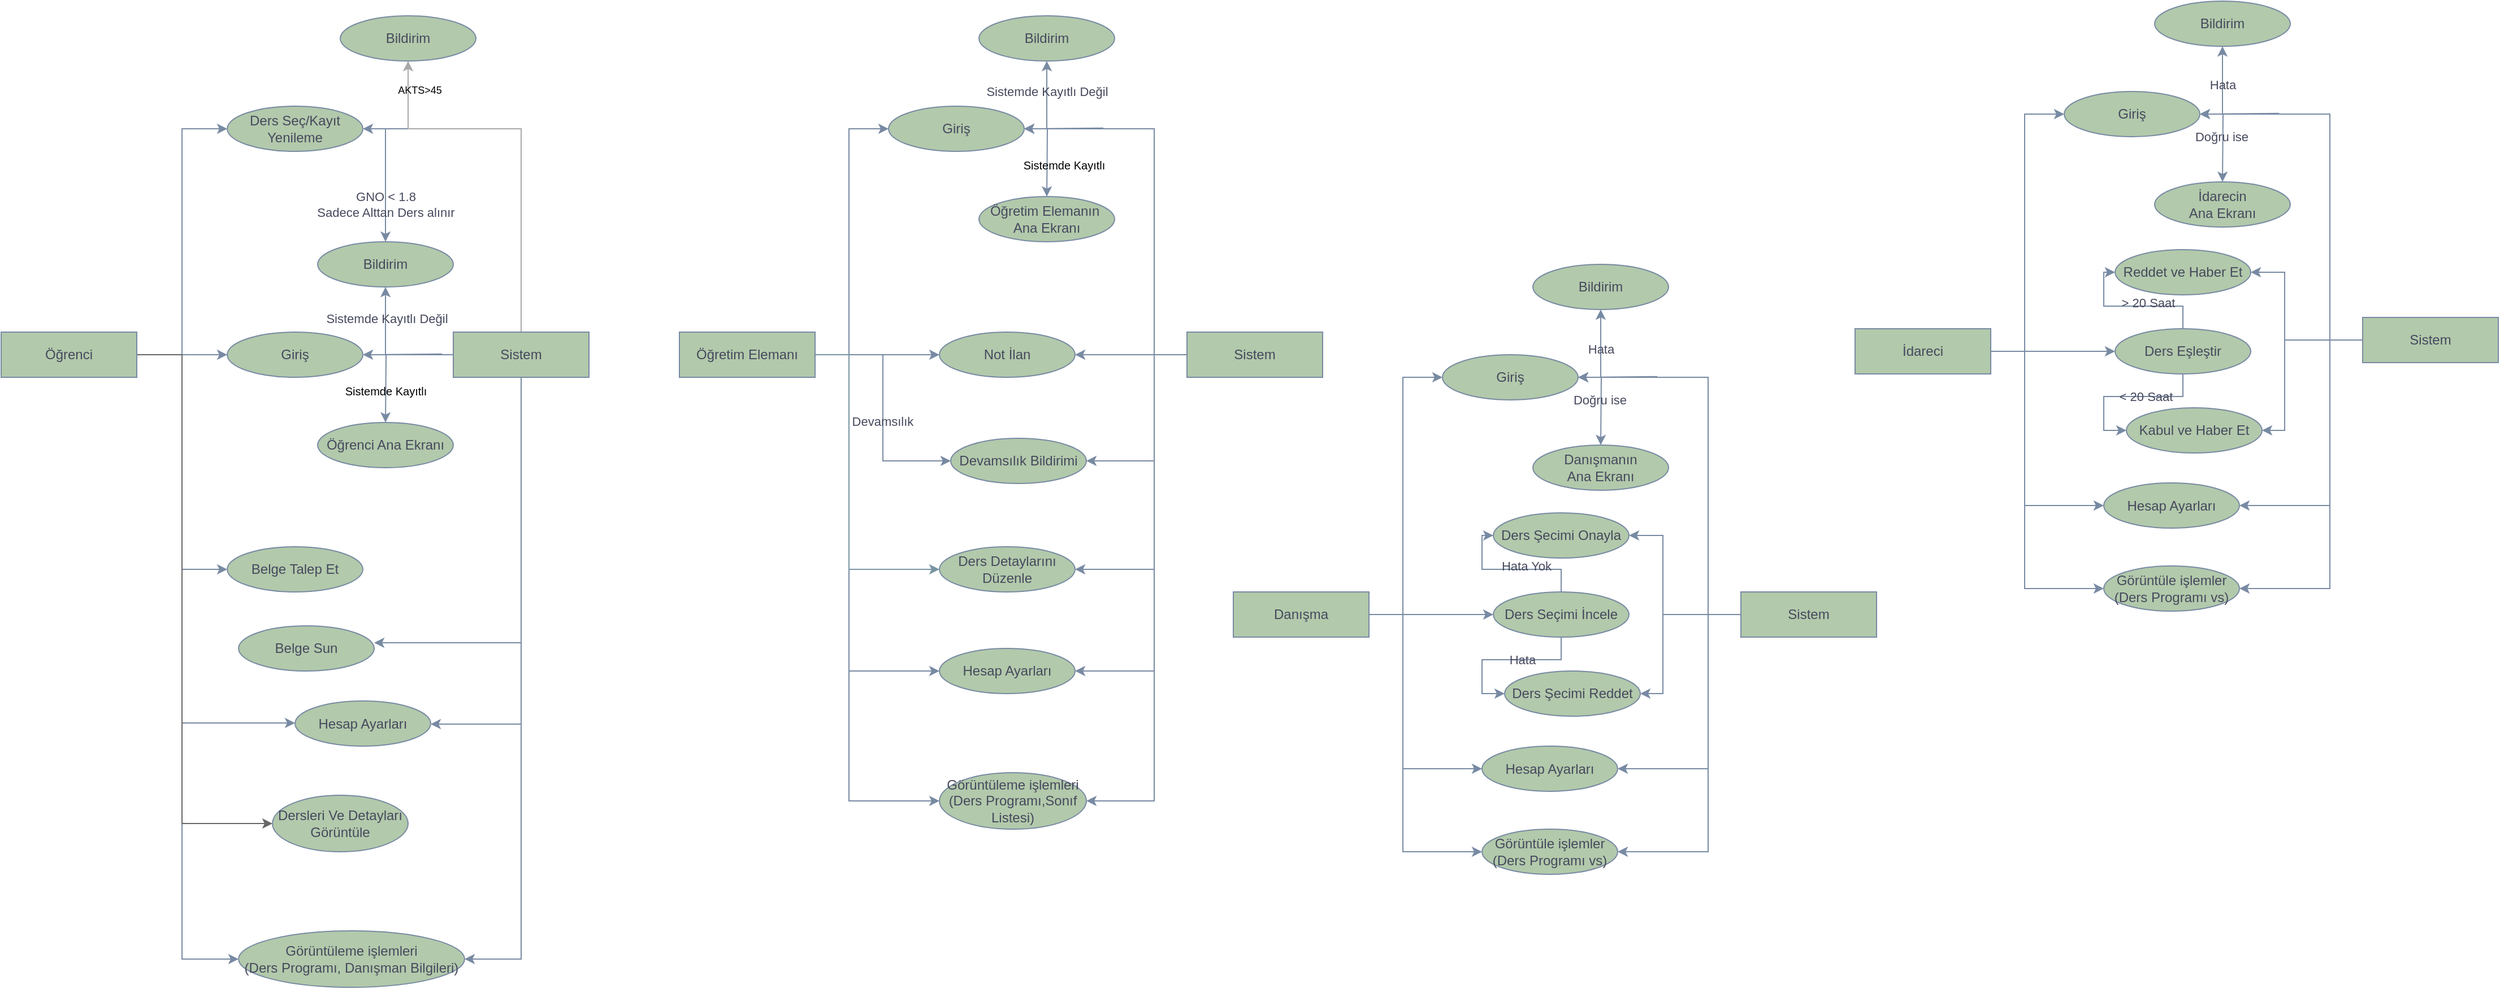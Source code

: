 <mxfile version="24.4.4" type="device">
  <diagram name="Page-1" id="fTKjgP6uOuTwVel11UvE">
    <mxGraphModel dx="2353" dy="1199" grid="1" gridSize="10" guides="1" tooltips="1" connect="1" arrows="1" fold="1" page="1" pageScale="1" pageWidth="2300" pageHeight="900" math="0" shadow="0">
      <root>
        <mxCell id="0" />
        <mxCell id="1" parent="0" />
        <mxCell id="cw1IKXQ9Q6lSXiEhojzN-4" style="edgeStyle=orthogonalEdgeStyle;rounded=0;orthogonalLoop=1;jettySize=auto;html=1;labelBackgroundColor=none;strokeColor=#788AA3;fontColor=default;" parent="1" source="cw1IKXQ9Q6lSXiEhojzN-1" target="cw1IKXQ9Q6lSXiEhojzN-3" edge="1">
          <mxGeometry relative="1" as="geometry" />
        </mxCell>
        <mxCell id="cw1IKXQ9Q6lSXiEhojzN-16" style="edgeStyle=orthogonalEdgeStyle;rounded=0;orthogonalLoop=1;jettySize=auto;html=1;entryX=0;entryY=0.5;entryDx=0;entryDy=0;labelBackgroundColor=none;strokeColor=#788AA3;fontColor=default;" parent="1" source="cw1IKXQ9Q6lSXiEhojzN-1" target="cw1IKXQ9Q6lSXiEhojzN-15" edge="1">
          <mxGeometry relative="1" as="geometry" />
        </mxCell>
        <mxCell id="cw1IKXQ9Q6lSXiEhojzN-24" style="edgeStyle=orthogonalEdgeStyle;rounded=0;orthogonalLoop=1;jettySize=auto;html=1;entryX=0;entryY=0.5;entryDx=0;entryDy=0;labelBackgroundColor=none;strokeColor=#788AA3;fontColor=default;" parent="1" source="cw1IKXQ9Q6lSXiEhojzN-1" target="cw1IKXQ9Q6lSXiEhojzN-23" edge="1">
          <mxGeometry relative="1" as="geometry" />
        </mxCell>
        <mxCell id="cw1IKXQ9Q6lSXiEhojzN-36" style="edgeStyle=orthogonalEdgeStyle;rounded=0;orthogonalLoop=1;jettySize=auto;html=1;entryX=0;entryY=0.5;entryDx=0;entryDy=0;labelBackgroundColor=none;strokeColor=#788AA3;fontColor=default;" parent="1" source="cw1IKXQ9Q6lSXiEhojzN-1" target="cw1IKXQ9Q6lSXiEhojzN-28" edge="1">
          <mxGeometry relative="1" as="geometry">
            <Array as="points">
              <mxPoint x="160" y="320" />
              <mxPoint x="160" y="855" />
            </Array>
          </mxGeometry>
        </mxCell>
        <mxCell id="cw1IKXQ9Q6lSXiEhojzN-38" style="edgeStyle=orthogonalEdgeStyle;rounded=0;orthogonalLoop=1;jettySize=auto;html=1;entryX=0;entryY=0.5;entryDx=0;entryDy=0;labelBackgroundColor=none;strokeColor=#788AA3;fontColor=default;" parent="1" edge="1">
          <mxGeometry relative="1" as="geometry">
            <Array as="points">
              <mxPoint x="160" y="320" />
              <mxPoint x="160" y="646" />
              <mxPoint x="260" y="646" />
            </Array>
            <mxPoint x="120" y="320.004" as="sourcePoint" />
            <mxPoint x="260" y="646.47" as="targetPoint" />
          </mxGeometry>
        </mxCell>
        <mxCell id="krm63TdpSaGYyWai_A7V-25" style="edgeStyle=orthogonalEdgeStyle;rounded=0;orthogonalLoop=1;jettySize=auto;html=1;entryX=0;entryY=0.5;entryDx=0;entryDy=0;fillColor=#f5f5f5;strokeColor=#666666;" edge="1" parent="1" source="cw1IKXQ9Q6lSXiEhojzN-1" target="krm63TdpSaGYyWai_A7V-20">
          <mxGeometry relative="1" as="geometry">
            <Array as="points">
              <mxPoint x="160" y="320" />
              <mxPoint x="160" y="735" />
            </Array>
          </mxGeometry>
        </mxCell>
        <mxCell id="cw1IKXQ9Q6lSXiEhojzN-1" value="Öğrenci" style="rounded=0;whiteSpace=wrap;html=1;labelBackgroundColor=none;fillColor=#B2C9AB;strokeColor=#788AA3;fontColor=#46495D;" parent="1" vertex="1">
          <mxGeometry y="300" width="120" height="40" as="geometry" />
        </mxCell>
        <mxCell id="cw1IKXQ9Q6lSXiEhojzN-6" style="edgeStyle=orthogonalEdgeStyle;rounded=0;orthogonalLoop=1;jettySize=auto;html=1;labelBackgroundColor=none;strokeColor=#788AA3;fontColor=default;" parent="1" source="cw1IKXQ9Q6lSXiEhojzN-2" target="cw1IKXQ9Q6lSXiEhojzN-3" edge="1">
          <mxGeometry relative="1" as="geometry">
            <Array as="points">
              <mxPoint x="360" y="320" />
              <mxPoint x="360" y="320" />
            </Array>
          </mxGeometry>
        </mxCell>
        <mxCell id="cw1IKXQ9Q6lSXiEhojzN-12" style="edgeStyle=orthogonalEdgeStyle;rounded=0;orthogonalLoop=1;jettySize=auto;html=1;entryX=0.5;entryY=1;entryDx=0;entryDy=0;exitX=0;exitY=0.5;exitDx=0;exitDy=0;labelBackgroundColor=none;strokeColor=#788AA3;fontColor=default;" parent="1" source="cw1IKXQ9Q6lSXiEhojzN-2" target="cw1IKXQ9Q6lSXiEhojzN-11" edge="1">
          <mxGeometry relative="1" as="geometry">
            <mxPoint x="350" y="260" as="targetPoint" />
            <Array as="points">
              <mxPoint x="340" y="320" />
              <mxPoint x="340" y="260" />
            </Array>
          </mxGeometry>
        </mxCell>
        <mxCell id="cw1IKXQ9Q6lSXiEhojzN-17" style="edgeStyle=orthogonalEdgeStyle;rounded=0;orthogonalLoop=1;jettySize=auto;html=1;entryX=1;entryY=0.5;entryDx=0;entryDy=0;labelBackgroundColor=none;strokeColor=#788AA3;fontColor=default;" parent="1" source="cw1IKXQ9Q6lSXiEhojzN-2" target="cw1IKXQ9Q6lSXiEhojzN-15" edge="1">
          <mxGeometry relative="1" as="geometry">
            <Array as="points">
              <mxPoint x="460" y="120" />
            </Array>
          </mxGeometry>
        </mxCell>
        <mxCell id="cw1IKXQ9Q6lSXiEhojzN-21" style="edgeStyle=orthogonalEdgeStyle;rounded=0;orthogonalLoop=1;jettySize=auto;html=1;entryX=0.5;entryY=0;entryDx=0;entryDy=0;labelBackgroundColor=none;strokeColor=#788AA3;fontColor=default;" parent="1" source="cw1IKXQ9Q6lSXiEhojzN-2" target="cw1IKXQ9Q6lSXiEhojzN-11" edge="1">
          <mxGeometry relative="1" as="geometry">
            <Array as="points">
              <mxPoint x="460" y="120" />
              <mxPoint x="340" y="120" />
            </Array>
          </mxGeometry>
        </mxCell>
        <mxCell id="cw1IKXQ9Q6lSXiEhojzN-22" value="GNO &amp;lt; 1.8&lt;br&gt;Sadece Alttan Ders alınır" style="edgeLabel;html=1;align=center;verticalAlign=middle;resizable=0;points=[];labelBackgroundColor=none;fontColor=#46495D;" parent="cw1IKXQ9Q6lSXiEhojzN-21" vertex="1" connectable="0">
          <mxGeometry x="0.697" y="1" relative="1" as="geometry">
            <mxPoint x="-1" y="27" as="offset" />
          </mxGeometry>
        </mxCell>
        <mxCell id="cw1IKXQ9Q6lSXiEhojzN-26" style="edgeStyle=orthogonalEdgeStyle;rounded=0;orthogonalLoop=1;jettySize=auto;html=1;entryX=1;entryY=0.5;entryDx=0;entryDy=0;labelBackgroundColor=none;strokeColor=#788AA3;fontColor=default;" parent="1" edge="1">
          <mxGeometry relative="1" as="geometry">
            <Array as="points">
              <mxPoint x="460" y="575" />
            </Array>
            <mxPoint x="460" y="334.98" as="sourcePoint" />
            <mxPoint x="330.0" y="574.98" as="targetPoint" />
          </mxGeometry>
        </mxCell>
        <mxCell id="cw1IKXQ9Q6lSXiEhojzN-29" style="edgeStyle=orthogonalEdgeStyle;rounded=0;orthogonalLoop=1;jettySize=auto;html=1;entryX=1;entryY=0.5;entryDx=0;entryDy=0;labelBackgroundColor=none;strokeColor=#788AA3;fontColor=default;" parent="1" source="cw1IKXQ9Q6lSXiEhojzN-2" target="cw1IKXQ9Q6lSXiEhojzN-28" edge="1">
          <mxGeometry relative="1" as="geometry" />
        </mxCell>
        <mxCell id="cw1IKXQ9Q6lSXiEhojzN-39" style="edgeStyle=orthogonalEdgeStyle;rounded=0;orthogonalLoop=1;jettySize=auto;html=1;entryX=1;entryY=0.5;entryDx=0;entryDy=0;labelBackgroundColor=none;strokeColor=#788AA3;fontColor=default;" parent="1" source="cw1IKXQ9Q6lSXiEhojzN-2" target="cw1IKXQ9Q6lSXiEhojzN-37" edge="1">
          <mxGeometry relative="1" as="geometry">
            <Array as="points">
              <mxPoint x="460" y="647" />
              <mxPoint x="380" y="647" />
            </Array>
          </mxGeometry>
        </mxCell>
        <mxCell id="krm63TdpSaGYyWai_A7V-14" style="edgeStyle=orthogonalEdgeStyle;rounded=0;orthogonalLoop=1;jettySize=auto;html=1;entryX=0.5;entryY=1;entryDx=0;entryDy=0;strokeColor=#A8A8A8;" edge="1" parent="1" source="cw1IKXQ9Q6lSXiEhojzN-2" target="krm63TdpSaGYyWai_A7V-13">
          <mxGeometry relative="1" as="geometry">
            <Array as="points">
              <mxPoint x="460" y="120" />
              <mxPoint x="360" y="120" />
            </Array>
          </mxGeometry>
        </mxCell>
        <mxCell id="cw1IKXQ9Q6lSXiEhojzN-2" value="Sistem" style="rounded=0;whiteSpace=wrap;html=1;labelBackgroundColor=none;fillColor=#B2C9AB;strokeColor=#788AA3;fontColor=#46495D;" parent="1" vertex="1">
          <mxGeometry x="400" y="300" width="120" height="40" as="geometry" />
        </mxCell>
        <mxCell id="cw1IKXQ9Q6lSXiEhojzN-3" value="Giriş" style="ellipse;whiteSpace=wrap;html=1;labelBackgroundColor=none;fillColor=#B2C9AB;strokeColor=#788AA3;fontColor=#46495D;" parent="1" vertex="1">
          <mxGeometry x="200" y="300" width="120" height="40" as="geometry" />
        </mxCell>
        <mxCell id="cw1IKXQ9Q6lSXiEhojzN-8" value="Öğrenci Ana Ekranı" style="ellipse;whiteSpace=wrap;html=1;labelBackgroundColor=none;fillColor=#B2C9AB;strokeColor=#788AA3;fontColor=#46495D;" parent="1" vertex="1">
          <mxGeometry x="280" y="380" width="120" height="40" as="geometry" />
        </mxCell>
        <mxCell id="cw1IKXQ9Q6lSXiEhojzN-9" style="edgeStyle=orthogonalEdgeStyle;rounded=0;orthogonalLoop=1;jettySize=auto;html=1;entryX=0.583;entryY=0.015;entryDx=0;entryDy=0;entryPerimeter=0;exitX=0;exitY=0.5;exitDx=0;exitDy=0;labelBackgroundColor=none;strokeColor=#788AA3;fontColor=default;" parent="1" edge="1">
          <mxGeometry relative="1" as="geometry">
            <mxPoint x="390.04" y="319.4" as="sourcePoint" />
            <mxPoint x="340.0" y="380" as="targetPoint" />
          </mxGeometry>
        </mxCell>
        <mxCell id="cw1IKXQ9Q6lSXiEhojzN-10" value="Sistemde Kayıtlı Değil" style="edgeLabel;html=1;align=center;verticalAlign=middle;resizable=0;points=[];labelBackgroundColor=none;fontColor=#46495D;" parent="cw1IKXQ9Q6lSXiEhojzN-9" vertex="1" connectable="0">
          <mxGeometry x="0.257" y="-2" relative="1" as="geometry">
            <mxPoint x="2" y="-52" as="offset" />
          </mxGeometry>
        </mxCell>
        <mxCell id="cw1IKXQ9Q6lSXiEhojzN-11" value="Bildirim" style="ellipse;whiteSpace=wrap;html=1;labelBackgroundColor=none;fillColor=#B2C9AB;strokeColor=#788AA3;fontColor=#46495D;" parent="1" vertex="1">
          <mxGeometry x="280" y="220" width="120" height="40" as="geometry" />
        </mxCell>
        <mxCell id="cw1IKXQ9Q6lSXiEhojzN-15" value="Ders Seç/Kayıt Yenileme" style="ellipse;whiteSpace=wrap;html=1;labelBackgroundColor=none;fillColor=#B2C9AB;strokeColor=#788AA3;fontColor=#46495D;" parent="1" vertex="1">
          <mxGeometry x="200" y="100" width="120" height="40" as="geometry" />
        </mxCell>
        <mxCell id="cw1IKXQ9Q6lSXiEhojzN-23" value="Belge Talep Et" style="ellipse;whiteSpace=wrap;html=1;labelBackgroundColor=none;fillColor=#B2C9AB;strokeColor=#788AA3;fontColor=#46495D;" parent="1" vertex="1">
          <mxGeometry x="200" y="490" width="120" height="40" as="geometry" />
        </mxCell>
        <mxCell id="cw1IKXQ9Q6lSXiEhojzN-25" value="Belge Sun" style="ellipse;whiteSpace=wrap;html=1;labelBackgroundColor=none;fillColor=#B2C9AB;strokeColor=#788AA3;fontColor=#46495D;" parent="1" vertex="1">
          <mxGeometry x="210" y="560" width="120" height="40" as="geometry" />
        </mxCell>
        <mxCell id="cw1IKXQ9Q6lSXiEhojzN-28" value="Görüntüleme işlemleri&lt;br&gt;(Ders Programı, Danışman Bilgileri)" style="ellipse;whiteSpace=wrap;html=1;labelBackgroundColor=none;fillColor=#B2C9AB;strokeColor=#788AA3;fontColor=#46495D;" parent="1" vertex="1">
          <mxGeometry x="210" y="830" width="200" height="50" as="geometry" />
        </mxCell>
        <mxCell id="cw1IKXQ9Q6lSXiEhojzN-37" value="Hesap Ayarları" style="ellipse;whiteSpace=wrap;html=1;labelBackgroundColor=none;fillColor=#B2C9AB;strokeColor=#788AA3;fontColor=#46495D;" parent="1" vertex="1">
          <mxGeometry x="260" y="626.5" width="120" height="40" as="geometry" />
        </mxCell>
        <mxCell id="cw1IKXQ9Q6lSXiEhojzN-40" style="edgeStyle=orthogonalEdgeStyle;rounded=0;orthogonalLoop=1;jettySize=auto;html=1;exitX=1;exitY=0.5;exitDx=0;exitDy=0;labelBackgroundColor=none;strokeColor=#788AA3;fontColor=default;" parent="1" source="cw1IKXQ9Q6lSXiEhojzN-46" target="cw1IKXQ9Q6lSXiEhojzN-58" edge="1">
          <mxGeometry relative="1" as="geometry">
            <Array as="points">
              <mxPoint x="750" y="320" />
              <mxPoint x="750" y="120" />
            </Array>
          </mxGeometry>
        </mxCell>
        <mxCell id="cw1IKXQ9Q6lSXiEhojzN-79" style="edgeStyle=orthogonalEdgeStyle;rounded=0;orthogonalLoop=1;jettySize=auto;html=1;labelBackgroundColor=none;strokeColor=#788AA3;fontColor=default;" parent="1" source="cw1IKXQ9Q6lSXiEhojzN-46" target="cw1IKXQ9Q6lSXiEhojzN-78" edge="1">
          <mxGeometry relative="1" as="geometry">
            <Array as="points">
              <mxPoint x="780" y="320" />
              <mxPoint x="780" y="320" />
            </Array>
          </mxGeometry>
        </mxCell>
        <mxCell id="cw1IKXQ9Q6lSXiEhojzN-84" style="edgeStyle=orthogonalEdgeStyle;rounded=0;orthogonalLoop=1;jettySize=auto;html=1;entryX=0;entryY=0.5;entryDx=0;entryDy=0;labelBackgroundColor=none;strokeColor=#788AA3;fontColor=default;" parent="1" source="cw1IKXQ9Q6lSXiEhojzN-46" target="cw1IKXQ9Q6lSXiEhojzN-82" edge="1">
          <mxGeometry relative="1" as="geometry" />
        </mxCell>
        <mxCell id="cw1IKXQ9Q6lSXiEhojzN-85" value="Devamsılık&amp;nbsp;" style="edgeLabel;html=1;align=center;verticalAlign=middle;resizable=0;points=[];labelBackgroundColor=none;fontColor=#46495D;" parent="cw1IKXQ9Q6lSXiEhojzN-84" vertex="1" connectable="0">
          <mxGeometry x="0.106" y="1" relative="1" as="geometry">
            <mxPoint as="offset" />
          </mxGeometry>
        </mxCell>
        <mxCell id="cw1IKXQ9Q6lSXiEhojzN-121" style="edgeStyle=orthogonalEdgeStyle;rounded=0;orthogonalLoop=1;jettySize=auto;html=1;entryX=0;entryY=0.5;entryDx=0;entryDy=0;labelBackgroundColor=none;strokeColor=#788AA3;fontColor=default;" parent="1" source="cw1IKXQ9Q6lSXiEhojzN-46" target="cw1IKXQ9Q6lSXiEhojzN-69" edge="1">
          <mxGeometry relative="1" as="geometry">
            <Array as="points">
              <mxPoint x="750" y="320" />
              <mxPoint x="750" y="600" />
            </Array>
          </mxGeometry>
        </mxCell>
        <mxCell id="cw1IKXQ9Q6lSXiEhojzN-122" style="edgeStyle=orthogonalEdgeStyle;rounded=0;orthogonalLoop=1;jettySize=auto;html=1;entryX=0;entryY=0.5;entryDx=0;entryDy=0;labelBackgroundColor=none;strokeColor=#788AA3;fontColor=default;" parent="1" source="cw1IKXQ9Q6lSXiEhojzN-46" target="cw1IKXQ9Q6lSXiEhojzN-74" edge="1">
          <mxGeometry relative="1" as="geometry">
            <Array as="points">
              <mxPoint x="750" y="320" />
              <mxPoint x="750" y="715" />
            </Array>
          </mxGeometry>
        </mxCell>
        <mxCell id="krm63TdpSaGYyWai_A7V-34" style="edgeStyle=orthogonalEdgeStyle;rounded=0;orthogonalLoop=1;jettySize=auto;html=1;entryX=0;entryY=0.5;entryDx=0;entryDy=0;fillColor=#f5f5f5;strokeColor=#7894a3;" edge="1" parent="1" source="cw1IKXQ9Q6lSXiEhojzN-46" target="krm63TdpSaGYyWai_A7V-31">
          <mxGeometry relative="1" as="geometry">
            <Array as="points">
              <mxPoint x="750" y="320" />
              <mxPoint x="750" y="510" />
            </Array>
          </mxGeometry>
        </mxCell>
        <mxCell id="cw1IKXQ9Q6lSXiEhojzN-46" value="Öğretim Elemanı" style="rounded=0;whiteSpace=wrap;html=1;labelBackgroundColor=none;fillColor=#B2C9AB;strokeColor=#788AA3;fontColor=#46495D;" parent="1" vertex="1">
          <mxGeometry x="600" y="300" width="120" height="40" as="geometry" />
        </mxCell>
        <mxCell id="cw1IKXQ9Q6lSXiEhojzN-47" style="edgeStyle=orthogonalEdgeStyle;rounded=0;orthogonalLoop=1;jettySize=auto;html=1;labelBackgroundColor=none;strokeColor=#788AA3;fontColor=default;" parent="1" target="cw1IKXQ9Q6lSXiEhojzN-58" edge="1">
          <mxGeometry relative="1" as="geometry">
            <Array as="points">
              <mxPoint x="945" y="120" />
              <mxPoint x="945" y="120" />
            </Array>
            <mxPoint x="985" y="120" as="sourcePoint" />
          </mxGeometry>
        </mxCell>
        <mxCell id="cw1IKXQ9Q6lSXiEhojzN-70" style="edgeStyle=orthogonalEdgeStyle;rounded=0;orthogonalLoop=1;jettySize=auto;html=1;entryX=1;entryY=0.5;entryDx=0;entryDy=0;labelBackgroundColor=none;strokeColor=#788AA3;fontColor=default;" parent="1" source="cw1IKXQ9Q6lSXiEhojzN-57" target="cw1IKXQ9Q6lSXiEhojzN-58" edge="1">
          <mxGeometry relative="1" as="geometry">
            <Array as="points">
              <mxPoint x="1020" y="320" />
              <mxPoint x="1020" y="120" />
            </Array>
          </mxGeometry>
        </mxCell>
        <mxCell id="cw1IKXQ9Q6lSXiEhojzN-71" style="edgeStyle=orthogonalEdgeStyle;rounded=0;orthogonalLoop=1;jettySize=auto;html=1;entryX=0.5;entryY=1;entryDx=0;entryDy=0;labelBackgroundColor=none;strokeColor=#788AA3;fontColor=default;" parent="1" source="cw1IKXQ9Q6lSXiEhojzN-57" target="cw1IKXQ9Q6lSXiEhojzN-62" edge="1">
          <mxGeometry relative="1" as="geometry">
            <Array as="points">
              <mxPoint x="1020" y="320" />
              <mxPoint x="1020" y="120" />
              <mxPoint x="925" y="120" />
            </Array>
          </mxGeometry>
        </mxCell>
        <mxCell id="cw1IKXQ9Q6lSXiEhojzN-81" style="edgeStyle=orthogonalEdgeStyle;rounded=0;orthogonalLoop=1;jettySize=auto;html=1;entryX=1;entryY=0.5;entryDx=0;entryDy=0;labelBackgroundColor=none;strokeColor=#788AA3;fontColor=default;" parent="1" source="cw1IKXQ9Q6lSXiEhojzN-57" target="cw1IKXQ9Q6lSXiEhojzN-78" edge="1">
          <mxGeometry relative="1" as="geometry" />
        </mxCell>
        <mxCell id="cw1IKXQ9Q6lSXiEhojzN-86" style="edgeStyle=orthogonalEdgeStyle;rounded=0;orthogonalLoop=1;jettySize=auto;html=1;entryX=1;entryY=0.5;entryDx=0;entryDy=0;labelBackgroundColor=none;strokeColor=#788AA3;fontColor=default;" parent="1" source="cw1IKXQ9Q6lSXiEhojzN-57" target="cw1IKXQ9Q6lSXiEhojzN-82" edge="1">
          <mxGeometry relative="1" as="geometry">
            <Array as="points">
              <mxPoint x="1020" y="320" />
              <mxPoint x="1020" y="414" />
            </Array>
          </mxGeometry>
        </mxCell>
        <mxCell id="cw1IKXQ9Q6lSXiEhojzN-119" style="edgeStyle=orthogonalEdgeStyle;rounded=0;orthogonalLoop=1;jettySize=auto;html=1;entryX=1;entryY=0.5;entryDx=0;entryDy=0;labelBackgroundColor=none;strokeColor=#788AA3;fontColor=default;" parent="1" source="cw1IKXQ9Q6lSXiEhojzN-57" target="cw1IKXQ9Q6lSXiEhojzN-69" edge="1">
          <mxGeometry relative="1" as="geometry">
            <Array as="points">
              <mxPoint x="1020" y="320" />
              <mxPoint x="1020" y="600" />
            </Array>
          </mxGeometry>
        </mxCell>
        <mxCell id="cw1IKXQ9Q6lSXiEhojzN-120" style="edgeStyle=orthogonalEdgeStyle;rounded=0;orthogonalLoop=1;jettySize=auto;html=1;entryX=1;entryY=0.5;entryDx=0;entryDy=0;labelBackgroundColor=none;strokeColor=#788AA3;fontColor=default;" parent="1" source="cw1IKXQ9Q6lSXiEhojzN-57" target="cw1IKXQ9Q6lSXiEhojzN-74" edge="1">
          <mxGeometry relative="1" as="geometry">
            <Array as="points">
              <mxPoint x="1020" y="320" />
              <mxPoint x="1020" y="715" />
            </Array>
          </mxGeometry>
        </mxCell>
        <mxCell id="cw1IKXQ9Q6lSXiEhojzN-57" value="Sistem" style="rounded=0;whiteSpace=wrap;html=1;labelBackgroundColor=none;fillColor=#B2C9AB;strokeColor=#788AA3;fontColor=#46495D;" parent="1" vertex="1">
          <mxGeometry x="1049" y="300" width="120" height="40" as="geometry" />
        </mxCell>
        <mxCell id="cw1IKXQ9Q6lSXiEhojzN-58" value="Giriş" style="ellipse;whiteSpace=wrap;html=1;labelBackgroundColor=none;fillColor=#B2C9AB;strokeColor=#788AA3;fontColor=#46495D;" parent="1" vertex="1">
          <mxGeometry x="785" y="100" width="120" height="40" as="geometry" />
        </mxCell>
        <mxCell id="cw1IKXQ9Q6lSXiEhojzN-59" value="Öğretim Elemanın&amp;nbsp; Ana Ekranı" style="ellipse;whiteSpace=wrap;html=1;labelBackgroundColor=none;fillColor=#B2C9AB;strokeColor=#788AA3;fontColor=#46495D;" parent="1" vertex="1">
          <mxGeometry x="865" y="180" width="120" height="40" as="geometry" />
        </mxCell>
        <mxCell id="cw1IKXQ9Q6lSXiEhojzN-60" style="edgeStyle=orthogonalEdgeStyle;rounded=0;orthogonalLoop=1;jettySize=auto;html=1;entryX=0.583;entryY=0.015;entryDx=0;entryDy=0;entryPerimeter=0;exitX=0;exitY=0.5;exitDx=0;exitDy=0;labelBackgroundColor=none;strokeColor=#788AA3;fontColor=default;" parent="1" edge="1">
          <mxGeometry relative="1" as="geometry">
            <mxPoint x="975.04" y="119.4" as="sourcePoint" />
            <mxPoint x="925" y="180" as="targetPoint" />
          </mxGeometry>
        </mxCell>
        <mxCell id="cw1IKXQ9Q6lSXiEhojzN-62" value="Bildirim" style="ellipse;whiteSpace=wrap;html=1;labelBackgroundColor=none;fillColor=#B2C9AB;strokeColor=#788AA3;fontColor=#46495D;" parent="1" vertex="1">
          <mxGeometry x="865" y="20" width="120" height="40" as="geometry" />
        </mxCell>
        <mxCell id="cw1IKXQ9Q6lSXiEhojzN-69" value="Hesap Ayarları" style="ellipse;whiteSpace=wrap;html=1;labelBackgroundColor=none;fillColor=#B2C9AB;strokeColor=#788AA3;fontColor=#46495D;" parent="1" vertex="1">
          <mxGeometry x="830" y="580" width="120" height="40" as="geometry" />
        </mxCell>
        <mxCell id="cw1IKXQ9Q6lSXiEhojzN-74" value="Görüntüleme işlemleri&lt;br&gt;(Ders Programı,Sonıf Listesi)" style="ellipse;whiteSpace=wrap;html=1;labelBackgroundColor=none;fillColor=#B2C9AB;strokeColor=#788AA3;fontColor=#46495D;" parent="1" vertex="1">
          <mxGeometry x="830" y="690" width="130" height="50" as="geometry" />
        </mxCell>
        <mxCell id="cw1IKXQ9Q6lSXiEhojzN-78" value="Not İlan" style="ellipse;whiteSpace=wrap;html=1;labelBackgroundColor=none;fillColor=#B2C9AB;strokeColor=#788AA3;fontColor=#46495D;" parent="1" vertex="1">
          <mxGeometry x="830" y="300" width="120" height="40" as="geometry" />
        </mxCell>
        <mxCell id="cw1IKXQ9Q6lSXiEhojzN-82" value="Devamsılık Bildirimi" style="ellipse;whiteSpace=wrap;html=1;labelBackgroundColor=none;fillColor=#B2C9AB;strokeColor=#788AA3;fontColor=#46495D;" parent="1" vertex="1">
          <mxGeometry x="840" y="394" width="120" height="40" as="geometry" />
        </mxCell>
        <mxCell id="cw1IKXQ9Q6lSXiEhojzN-87" style="edgeStyle=orthogonalEdgeStyle;rounded=0;orthogonalLoop=1;jettySize=auto;html=1;exitX=1;exitY=0.5;exitDx=0;exitDy=0;labelBackgroundColor=none;strokeColor=#788AA3;fontColor=default;" parent="1" source="cw1IKXQ9Q6lSXiEhojzN-93" target="cw1IKXQ9Q6lSXiEhojzN-103" edge="1">
          <mxGeometry relative="1" as="geometry">
            <Array as="points">
              <mxPoint x="1240" y="550" />
              <mxPoint x="1240" y="340" />
            </Array>
          </mxGeometry>
        </mxCell>
        <mxCell id="cw1IKXQ9Q6lSXiEhojzN-88" style="edgeStyle=orthogonalEdgeStyle;rounded=0;orthogonalLoop=1;jettySize=auto;html=1;entryX=0;entryY=0.5;entryDx=0;entryDy=0;labelBackgroundColor=none;strokeColor=#788AA3;fontColor=default;" parent="1" source="cw1IKXQ9Q6lSXiEhojzN-93" target="cw1IKXQ9Q6lSXiEhojzN-109" edge="1">
          <mxGeometry relative="1" as="geometry">
            <Array as="points">
              <mxPoint x="1240" y="550" />
              <mxPoint x="1240" y="760" />
            </Array>
          </mxGeometry>
        </mxCell>
        <mxCell id="cw1IKXQ9Q6lSXiEhojzN-90" style="edgeStyle=orthogonalEdgeStyle;rounded=0;orthogonalLoop=1;jettySize=auto;html=1;labelBackgroundColor=none;strokeColor=#788AA3;fontColor=default;" parent="1" source="cw1IKXQ9Q6lSXiEhojzN-93" target="cw1IKXQ9Q6lSXiEhojzN-110" edge="1">
          <mxGeometry relative="1" as="geometry">
            <Array as="points">
              <mxPoint x="1240" y="550" />
              <mxPoint x="1240" y="550" />
            </Array>
          </mxGeometry>
        </mxCell>
        <mxCell id="cw1IKXQ9Q6lSXiEhojzN-123" style="edgeStyle=orthogonalEdgeStyle;rounded=0;orthogonalLoop=1;jettySize=auto;html=1;entryX=0;entryY=0.5;entryDx=0;entryDy=0;labelBackgroundColor=none;strokeColor=#788AA3;fontColor=default;" parent="1" source="cw1IKXQ9Q6lSXiEhojzN-93" target="cw1IKXQ9Q6lSXiEhojzN-108" edge="1">
          <mxGeometry relative="1" as="geometry">
            <Array as="points">
              <mxPoint x="1240" y="550" />
              <mxPoint x="1240" y="687" />
            </Array>
          </mxGeometry>
        </mxCell>
        <mxCell id="cw1IKXQ9Q6lSXiEhojzN-93" value="Danışma" style="rounded=0;whiteSpace=wrap;html=1;labelBackgroundColor=none;fillColor=#B2C9AB;strokeColor=#788AA3;fontColor=#46495D;" parent="1" vertex="1">
          <mxGeometry x="1090" y="530" width="120" height="40" as="geometry" />
        </mxCell>
        <mxCell id="cw1IKXQ9Q6lSXiEhojzN-94" style="edgeStyle=orthogonalEdgeStyle;rounded=0;orthogonalLoop=1;jettySize=auto;html=1;labelBackgroundColor=none;strokeColor=#788AA3;fontColor=default;" parent="1" target="cw1IKXQ9Q6lSXiEhojzN-103" edge="1">
          <mxGeometry relative="1" as="geometry">
            <Array as="points">
              <mxPoint x="1435" y="340" />
              <mxPoint x="1435" y="340" />
            </Array>
            <mxPoint x="1475" y="340" as="sourcePoint" />
          </mxGeometry>
        </mxCell>
        <mxCell id="cw1IKXQ9Q6lSXiEhojzN-96" style="edgeStyle=orthogonalEdgeStyle;rounded=0;orthogonalLoop=1;jettySize=auto;html=1;entryX=1;entryY=0.5;entryDx=0;entryDy=0;labelBackgroundColor=none;strokeColor=#788AA3;fontColor=default;" parent="1" source="cw1IKXQ9Q6lSXiEhojzN-102" target="cw1IKXQ9Q6lSXiEhojzN-103" edge="1">
          <mxGeometry relative="1" as="geometry">
            <Array as="points">
              <mxPoint x="1510" y="550" />
              <mxPoint x="1510" y="340" />
            </Array>
          </mxGeometry>
        </mxCell>
        <mxCell id="cw1IKXQ9Q6lSXiEhojzN-97" style="edgeStyle=orthogonalEdgeStyle;rounded=0;orthogonalLoop=1;jettySize=auto;html=1;entryX=0.5;entryY=1;entryDx=0;entryDy=0;labelBackgroundColor=none;strokeColor=#788AA3;fontColor=default;" parent="1" source="cw1IKXQ9Q6lSXiEhojzN-102" edge="1">
          <mxGeometry relative="1" as="geometry">
            <Array as="points">
              <mxPoint x="1510" y="550" />
              <mxPoint x="1510" y="340" />
              <mxPoint x="1415" y="340" />
            </Array>
            <mxPoint x="1415" y="280" as="targetPoint" />
          </mxGeometry>
        </mxCell>
        <mxCell id="cw1IKXQ9Q6lSXiEhojzN-98" value="Hata" style="edgeLabel;html=1;align=center;verticalAlign=middle;resizable=0;points=[];labelBackgroundColor=none;fontColor=#46495D;" parent="cw1IKXQ9Q6lSXiEhojzN-97" vertex="1" connectable="0">
          <mxGeometry x="0.824" y="-4" relative="1" as="geometry">
            <mxPoint x="-4" as="offset" />
          </mxGeometry>
        </mxCell>
        <mxCell id="cw1IKXQ9Q6lSXiEhojzN-113" style="edgeStyle=orthogonalEdgeStyle;rounded=0;orthogonalLoop=1;jettySize=auto;html=1;entryX=1;entryY=0.5;entryDx=0;entryDy=0;labelBackgroundColor=none;strokeColor=#788AA3;fontColor=default;" parent="1" source="cw1IKXQ9Q6lSXiEhojzN-102" target="cw1IKXQ9Q6lSXiEhojzN-111" edge="1">
          <mxGeometry relative="1" as="geometry">
            <Array as="points">
              <mxPoint x="1470" y="550" />
              <mxPoint x="1470" y="480" />
            </Array>
          </mxGeometry>
        </mxCell>
        <mxCell id="cw1IKXQ9Q6lSXiEhojzN-114" style="edgeStyle=orthogonalEdgeStyle;rounded=0;orthogonalLoop=1;jettySize=auto;html=1;entryX=1;entryY=0.5;entryDx=0;entryDy=0;labelBackgroundColor=none;strokeColor=#788AA3;fontColor=default;" parent="1" source="cw1IKXQ9Q6lSXiEhojzN-102" target="cw1IKXQ9Q6lSXiEhojzN-112" edge="1">
          <mxGeometry relative="1" as="geometry">
            <Array as="points">
              <mxPoint x="1470" y="550" />
              <mxPoint x="1470" y="620" />
            </Array>
          </mxGeometry>
        </mxCell>
        <mxCell id="cw1IKXQ9Q6lSXiEhojzN-124" style="edgeStyle=orthogonalEdgeStyle;rounded=0;orthogonalLoop=1;jettySize=auto;html=1;entryX=1;entryY=0.5;entryDx=0;entryDy=0;labelBackgroundColor=none;strokeColor=#788AA3;fontColor=default;" parent="1" source="cw1IKXQ9Q6lSXiEhojzN-102" target="cw1IKXQ9Q6lSXiEhojzN-108" edge="1">
          <mxGeometry relative="1" as="geometry">
            <Array as="points">
              <mxPoint x="1510" y="550" />
              <mxPoint x="1510" y="687" />
            </Array>
          </mxGeometry>
        </mxCell>
        <mxCell id="cw1IKXQ9Q6lSXiEhojzN-125" style="edgeStyle=orthogonalEdgeStyle;rounded=0;orthogonalLoop=1;jettySize=auto;html=1;entryX=1;entryY=0.5;entryDx=0;entryDy=0;labelBackgroundColor=none;strokeColor=#788AA3;fontColor=default;" parent="1" source="cw1IKXQ9Q6lSXiEhojzN-102" target="cw1IKXQ9Q6lSXiEhojzN-109" edge="1">
          <mxGeometry relative="1" as="geometry">
            <Array as="points">
              <mxPoint x="1510" y="550" />
              <mxPoint x="1510" y="760" />
            </Array>
          </mxGeometry>
        </mxCell>
        <mxCell id="cw1IKXQ9Q6lSXiEhojzN-102" value="Sistem" style="rounded=0;whiteSpace=wrap;html=1;labelBackgroundColor=none;fillColor=#B2C9AB;strokeColor=#788AA3;fontColor=#46495D;" parent="1" vertex="1">
          <mxGeometry x="1539" y="530" width="120" height="40" as="geometry" />
        </mxCell>
        <mxCell id="cw1IKXQ9Q6lSXiEhojzN-103" value="Giriş" style="ellipse;whiteSpace=wrap;html=1;labelBackgroundColor=none;fillColor=#B2C9AB;strokeColor=#788AA3;fontColor=#46495D;" parent="1" vertex="1">
          <mxGeometry x="1275" y="320" width="120" height="40" as="geometry" />
        </mxCell>
        <mxCell id="cw1IKXQ9Q6lSXiEhojzN-104" value="Danışmanın &lt;br&gt;Ana Ekranı" style="ellipse;whiteSpace=wrap;html=1;labelBackgroundColor=none;fillColor=#B2C9AB;strokeColor=#788AA3;fontColor=#46495D;" parent="1" vertex="1">
          <mxGeometry x="1355" y="400" width="120" height="40" as="geometry" />
        </mxCell>
        <mxCell id="cw1IKXQ9Q6lSXiEhojzN-105" style="edgeStyle=orthogonalEdgeStyle;rounded=0;orthogonalLoop=1;jettySize=auto;html=1;entryX=0.583;entryY=0.015;entryDx=0;entryDy=0;entryPerimeter=0;exitX=0;exitY=0.5;exitDx=0;exitDy=0;labelBackgroundColor=none;strokeColor=#788AA3;fontColor=default;" parent="1" edge="1">
          <mxGeometry relative="1" as="geometry">
            <mxPoint x="1465.04" y="339.4" as="sourcePoint" />
            <mxPoint x="1415" y="400" as="targetPoint" />
          </mxGeometry>
        </mxCell>
        <mxCell id="cw1IKXQ9Q6lSXiEhojzN-106" value="Doğru ise" style="edgeLabel;html=1;align=center;verticalAlign=middle;resizable=0;points=[];labelBackgroundColor=none;fontColor=#46495D;" parent="cw1IKXQ9Q6lSXiEhojzN-105" vertex="1" connectable="0">
          <mxGeometry x="0.257" y="-2" relative="1" as="geometry">
            <mxPoint as="offset" />
          </mxGeometry>
        </mxCell>
        <mxCell id="cw1IKXQ9Q6lSXiEhojzN-107" value="Bildirim" style="ellipse;whiteSpace=wrap;html=1;labelBackgroundColor=none;fillColor=#B2C9AB;strokeColor=#788AA3;fontColor=#46495D;" parent="1" vertex="1">
          <mxGeometry x="1355" y="240" width="120" height="40" as="geometry" />
        </mxCell>
        <mxCell id="cw1IKXQ9Q6lSXiEhojzN-108" value="Hesap Ayarları" style="ellipse;whiteSpace=wrap;html=1;labelBackgroundColor=none;fillColor=#B2C9AB;strokeColor=#788AA3;fontColor=#46495D;" parent="1" vertex="1">
          <mxGeometry x="1310" y="666.5" width="120" height="40" as="geometry" />
        </mxCell>
        <mxCell id="cw1IKXQ9Q6lSXiEhojzN-109" value="Görüntüle işlemler&lt;br&gt;(Ders Programı vs)" style="ellipse;whiteSpace=wrap;html=1;labelBackgroundColor=none;fillColor=#B2C9AB;strokeColor=#788AA3;fontColor=#46495D;" parent="1" vertex="1">
          <mxGeometry x="1310" y="740" width="120" height="40" as="geometry" />
        </mxCell>
        <mxCell id="cw1IKXQ9Q6lSXiEhojzN-115" style="edgeStyle=orthogonalEdgeStyle;rounded=0;orthogonalLoop=1;jettySize=auto;html=1;entryX=0;entryY=0.5;entryDx=0;entryDy=0;labelBackgroundColor=none;strokeColor=#788AA3;fontColor=default;" parent="1" source="cw1IKXQ9Q6lSXiEhojzN-110" target="cw1IKXQ9Q6lSXiEhojzN-111" edge="1">
          <mxGeometry relative="1" as="geometry">
            <Array as="points">
              <mxPoint x="1380" y="510" />
              <mxPoint x="1310" y="510" />
              <mxPoint x="1310" y="480" />
            </Array>
          </mxGeometry>
        </mxCell>
        <mxCell id="cw1IKXQ9Q6lSXiEhojzN-117" value="Hata Yok" style="edgeLabel;html=1;align=center;verticalAlign=middle;resizable=0;points=[];labelBackgroundColor=none;fontColor=#46495D;" parent="cw1IKXQ9Q6lSXiEhojzN-115" vertex="1" connectable="0">
          <mxGeometry x="-0.206" y="-3" relative="1" as="geometry">
            <mxPoint as="offset" />
          </mxGeometry>
        </mxCell>
        <mxCell id="cw1IKXQ9Q6lSXiEhojzN-116" style="edgeStyle=orthogonalEdgeStyle;rounded=0;orthogonalLoop=1;jettySize=auto;html=1;entryX=0;entryY=0.5;entryDx=0;entryDy=0;labelBackgroundColor=none;strokeColor=#788AA3;fontColor=default;" parent="1" source="cw1IKXQ9Q6lSXiEhojzN-110" target="cw1IKXQ9Q6lSXiEhojzN-112" edge="1">
          <mxGeometry relative="1" as="geometry" />
        </mxCell>
        <mxCell id="cw1IKXQ9Q6lSXiEhojzN-118" value="Hata&amp;nbsp;" style="edgeLabel;html=1;align=center;verticalAlign=middle;resizable=0;points=[];labelBackgroundColor=none;fontColor=#46495D;" parent="cw1IKXQ9Q6lSXiEhojzN-116" vertex="1" connectable="0">
          <mxGeometry x="-0.245" relative="1" as="geometry">
            <mxPoint as="offset" />
          </mxGeometry>
        </mxCell>
        <mxCell id="cw1IKXQ9Q6lSXiEhojzN-110" value="Ders Seçimi İncele" style="ellipse;whiteSpace=wrap;html=1;labelBackgroundColor=none;fillColor=#B2C9AB;strokeColor=#788AA3;fontColor=#46495D;" parent="1" vertex="1">
          <mxGeometry x="1320" y="530" width="120" height="40" as="geometry" />
        </mxCell>
        <mxCell id="cw1IKXQ9Q6lSXiEhojzN-111" value="Ders Şecimi Onayla" style="ellipse;whiteSpace=wrap;html=1;labelBackgroundColor=none;fillColor=#B2C9AB;strokeColor=#788AA3;fontColor=#46495D;" parent="1" vertex="1">
          <mxGeometry x="1320" y="460" width="120" height="40" as="geometry" />
        </mxCell>
        <mxCell id="cw1IKXQ9Q6lSXiEhojzN-112" value="Ders Şecimi Reddet" style="ellipse;whiteSpace=wrap;html=1;labelBackgroundColor=none;fillColor=#B2C9AB;strokeColor=#788AA3;fontColor=#46495D;" parent="1" vertex="1">
          <mxGeometry x="1330" y="600" width="120" height="40" as="geometry" />
        </mxCell>
        <mxCell id="cw1IKXQ9Q6lSXiEhojzN-126" style="edgeStyle=orthogonalEdgeStyle;rounded=0;orthogonalLoop=1;jettySize=auto;html=1;labelBackgroundColor=none;strokeColor=#788AA3;fontColor=default;" parent="1" target="cw1IKXQ9Q6lSXiEhojzN-139" edge="1">
          <mxGeometry relative="1" as="geometry">
            <Array as="points">
              <mxPoint x="1760" y="317" />
              <mxPoint x="1790" y="317" />
              <mxPoint x="1790" y="107" />
            </Array>
            <mxPoint x="1760" y="317" as="sourcePoint" />
          </mxGeometry>
        </mxCell>
        <mxCell id="cw1IKXQ9Q6lSXiEhojzN-127" style="edgeStyle=orthogonalEdgeStyle;rounded=0;orthogonalLoop=1;jettySize=auto;html=1;entryX=0;entryY=0.5;entryDx=0;entryDy=0;labelBackgroundColor=none;strokeColor=#788AA3;fontColor=default;" parent="1" target="cw1IKXQ9Q6lSXiEhojzN-145" edge="1">
          <mxGeometry relative="1" as="geometry">
            <Array as="points">
              <mxPoint x="1760" y="317" />
              <mxPoint x="1790" y="317" />
              <mxPoint x="1790" y="527" />
            </Array>
            <mxPoint x="1760" y="317" as="sourcePoint" />
          </mxGeometry>
        </mxCell>
        <mxCell id="cw1IKXQ9Q6lSXiEhojzN-128" style="edgeStyle=orthogonalEdgeStyle;rounded=0;orthogonalLoop=1;jettySize=auto;html=1;labelBackgroundColor=none;strokeColor=#788AA3;fontColor=default;" parent="1" target="cw1IKXQ9Q6lSXiEhojzN-150" edge="1">
          <mxGeometry relative="1" as="geometry">
            <Array as="points">
              <mxPoint x="1760" y="317" />
            </Array>
            <mxPoint x="1760" y="317" as="sourcePoint" />
          </mxGeometry>
        </mxCell>
        <mxCell id="cw1IKXQ9Q6lSXiEhojzN-129" style="edgeStyle=orthogonalEdgeStyle;rounded=0;orthogonalLoop=1;jettySize=auto;html=1;entryX=0;entryY=0.5;entryDx=0;entryDy=0;labelBackgroundColor=none;strokeColor=#788AA3;fontColor=default;" parent="1" target="cw1IKXQ9Q6lSXiEhojzN-144" edge="1">
          <mxGeometry relative="1" as="geometry">
            <mxPoint x="1760" y="317" as="sourcePoint" />
            <Array as="points">
              <mxPoint x="1760" y="317" />
              <mxPoint x="1790" y="317" />
              <mxPoint x="1790" y="454" />
            </Array>
          </mxGeometry>
        </mxCell>
        <mxCell id="cw1IKXQ9Q6lSXiEhojzN-130" style="edgeStyle=orthogonalEdgeStyle;rounded=0;orthogonalLoop=1;jettySize=auto;html=1;labelBackgroundColor=none;strokeColor=#788AA3;fontColor=default;" parent="1" target="cw1IKXQ9Q6lSXiEhojzN-139" edge="1">
          <mxGeometry relative="1" as="geometry">
            <Array as="points">
              <mxPoint x="1985" y="107" />
              <mxPoint x="1985" y="107" />
            </Array>
            <mxPoint x="2025" y="107" as="sourcePoint" />
          </mxGeometry>
        </mxCell>
        <mxCell id="cw1IKXQ9Q6lSXiEhojzN-131" style="edgeStyle=orthogonalEdgeStyle;rounded=0;orthogonalLoop=1;jettySize=auto;html=1;entryX=1;entryY=0.5;entryDx=0;entryDy=0;labelBackgroundColor=none;strokeColor=#788AA3;fontColor=default;" parent="1" source="cw1IKXQ9Q6lSXiEhojzN-138" target="cw1IKXQ9Q6lSXiEhojzN-139" edge="1">
          <mxGeometry relative="1" as="geometry">
            <Array as="points">
              <mxPoint x="2060" y="307" />
              <mxPoint x="2060" y="107" />
            </Array>
          </mxGeometry>
        </mxCell>
        <mxCell id="cw1IKXQ9Q6lSXiEhojzN-132" style="edgeStyle=orthogonalEdgeStyle;rounded=0;orthogonalLoop=1;jettySize=auto;html=1;entryX=0.5;entryY=1;entryDx=0;entryDy=0;labelBackgroundColor=none;strokeColor=#788AA3;fontColor=default;" parent="1" source="cw1IKXQ9Q6lSXiEhojzN-138" edge="1">
          <mxGeometry relative="1" as="geometry">
            <Array as="points">
              <mxPoint x="2060" y="307" />
              <mxPoint x="2060" y="107" />
              <mxPoint x="1965" y="107" />
            </Array>
            <mxPoint x="1965" y="47" as="targetPoint" />
          </mxGeometry>
        </mxCell>
        <mxCell id="cw1IKXQ9Q6lSXiEhojzN-133" value="Hata" style="edgeLabel;html=1;align=center;verticalAlign=middle;resizable=0;points=[];labelBackgroundColor=none;fontColor=#46495D;" parent="cw1IKXQ9Q6lSXiEhojzN-132" vertex="1" connectable="0">
          <mxGeometry x="0.824" y="-4" relative="1" as="geometry">
            <mxPoint x="-4" as="offset" />
          </mxGeometry>
        </mxCell>
        <mxCell id="cw1IKXQ9Q6lSXiEhojzN-134" style="edgeStyle=orthogonalEdgeStyle;rounded=0;orthogonalLoop=1;jettySize=auto;html=1;entryX=1;entryY=0.5;entryDx=0;entryDy=0;labelBackgroundColor=none;strokeColor=#788AA3;fontColor=default;" parent="1" source="cw1IKXQ9Q6lSXiEhojzN-138" target="cw1IKXQ9Q6lSXiEhojzN-151" edge="1">
          <mxGeometry relative="1" as="geometry">
            <Array as="points">
              <mxPoint x="2020" y="307" />
              <mxPoint x="2020" y="247" />
            </Array>
          </mxGeometry>
        </mxCell>
        <mxCell id="cw1IKXQ9Q6lSXiEhojzN-135" style="edgeStyle=orthogonalEdgeStyle;rounded=0;orthogonalLoop=1;jettySize=auto;html=1;entryX=1;entryY=0.5;entryDx=0;entryDy=0;labelBackgroundColor=none;strokeColor=#788AA3;fontColor=default;" parent="1" source="cw1IKXQ9Q6lSXiEhojzN-138" target="cw1IKXQ9Q6lSXiEhojzN-152" edge="1">
          <mxGeometry relative="1" as="geometry">
            <Array as="points">
              <mxPoint x="2020" y="307" />
              <mxPoint x="2020" y="387" />
            </Array>
          </mxGeometry>
        </mxCell>
        <mxCell id="cw1IKXQ9Q6lSXiEhojzN-136" style="edgeStyle=orthogonalEdgeStyle;rounded=0;orthogonalLoop=1;jettySize=auto;html=1;entryX=1;entryY=0.5;entryDx=0;entryDy=0;labelBackgroundColor=none;strokeColor=#788AA3;fontColor=default;" parent="1" source="cw1IKXQ9Q6lSXiEhojzN-138" target="cw1IKXQ9Q6lSXiEhojzN-144" edge="1">
          <mxGeometry relative="1" as="geometry">
            <Array as="points">
              <mxPoint x="2060" y="307" />
              <mxPoint x="2060" y="454" />
            </Array>
          </mxGeometry>
        </mxCell>
        <mxCell id="cw1IKXQ9Q6lSXiEhojzN-137" style="edgeStyle=orthogonalEdgeStyle;rounded=0;orthogonalLoop=1;jettySize=auto;html=1;entryX=1;entryY=0.5;entryDx=0;entryDy=0;labelBackgroundColor=none;strokeColor=#788AA3;fontColor=default;" parent="1" source="cw1IKXQ9Q6lSXiEhojzN-138" target="cw1IKXQ9Q6lSXiEhojzN-145" edge="1">
          <mxGeometry relative="1" as="geometry">
            <Array as="points">
              <mxPoint x="2060" y="307" />
              <mxPoint x="2060" y="527" />
            </Array>
          </mxGeometry>
        </mxCell>
        <mxCell id="cw1IKXQ9Q6lSXiEhojzN-138" value="Sistem" style="rounded=0;whiteSpace=wrap;html=1;labelBackgroundColor=none;fillColor=#B2C9AB;strokeColor=#788AA3;fontColor=#46495D;" parent="1" vertex="1">
          <mxGeometry x="2089" y="287" width="120" height="40" as="geometry" />
        </mxCell>
        <mxCell id="cw1IKXQ9Q6lSXiEhojzN-139" value="Giriş" style="ellipse;whiteSpace=wrap;html=1;labelBackgroundColor=none;fillColor=#B2C9AB;strokeColor=#788AA3;fontColor=#46495D;" parent="1" vertex="1">
          <mxGeometry x="1825" y="87" width="120" height="40" as="geometry" />
        </mxCell>
        <mxCell id="cw1IKXQ9Q6lSXiEhojzN-140" value="İdarecin&lt;br&gt;Ana Ekranı" style="ellipse;whiteSpace=wrap;html=1;labelBackgroundColor=none;fillColor=#B2C9AB;strokeColor=#788AA3;fontColor=#46495D;" parent="1" vertex="1">
          <mxGeometry x="1905" y="167" width="120" height="40" as="geometry" />
        </mxCell>
        <mxCell id="cw1IKXQ9Q6lSXiEhojzN-141" style="edgeStyle=orthogonalEdgeStyle;rounded=0;orthogonalLoop=1;jettySize=auto;html=1;entryX=0.583;entryY=0.015;entryDx=0;entryDy=0;entryPerimeter=0;exitX=0;exitY=0.5;exitDx=0;exitDy=0;labelBackgroundColor=none;strokeColor=#788AA3;fontColor=default;" parent="1" edge="1">
          <mxGeometry relative="1" as="geometry">
            <mxPoint x="2015.04" y="106.4" as="sourcePoint" />
            <mxPoint x="1965" y="167" as="targetPoint" />
          </mxGeometry>
        </mxCell>
        <mxCell id="cw1IKXQ9Q6lSXiEhojzN-142" value="Doğru ise" style="edgeLabel;html=1;align=center;verticalAlign=middle;resizable=0;points=[];labelBackgroundColor=none;fontColor=#46495D;" parent="cw1IKXQ9Q6lSXiEhojzN-141" vertex="1" connectable="0">
          <mxGeometry x="0.257" y="-2" relative="1" as="geometry">
            <mxPoint as="offset" />
          </mxGeometry>
        </mxCell>
        <mxCell id="cw1IKXQ9Q6lSXiEhojzN-143" value="Bildirim" style="ellipse;whiteSpace=wrap;html=1;labelBackgroundColor=none;fillColor=#B2C9AB;strokeColor=#788AA3;fontColor=#46495D;" parent="1" vertex="1">
          <mxGeometry x="1905" y="7" width="120" height="40" as="geometry" />
        </mxCell>
        <mxCell id="cw1IKXQ9Q6lSXiEhojzN-144" value="Hesap Ayarları" style="ellipse;whiteSpace=wrap;html=1;labelBackgroundColor=none;fillColor=#B2C9AB;strokeColor=#788AA3;fontColor=#46495D;" parent="1" vertex="1">
          <mxGeometry x="1860" y="433.5" width="120" height="40" as="geometry" />
        </mxCell>
        <mxCell id="cw1IKXQ9Q6lSXiEhojzN-145" value="Görüntüle işlemler&lt;br&gt;(Ders Programı vs)" style="ellipse;whiteSpace=wrap;html=1;labelBackgroundColor=none;fillColor=#B2C9AB;strokeColor=#788AA3;fontColor=#46495D;" parent="1" vertex="1">
          <mxGeometry x="1860" y="507" width="120" height="40" as="geometry" />
        </mxCell>
        <mxCell id="cw1IKXQ9Q6lSXiEhojzN-146" style="edgeStyle=orthogonalEdgeStyle;rounded=0;orthogonalLoop=1;jettySize=auto;html=1;entryX=0;entryY=0.5;entryDx=0;entryDy=0;labelBackgroundColor=none;strokeColor=#788AA3;fontColor=default;" parent="1" source="cw1IKXQ9Q6lSXiEhojzN-150" target="cw1IKXQ9Q6lSXiEhojzN-151" edge="1">
          <mxGeometry relative="1" as="geometry">
            <Array as="points">
              <mxPoint x="1930" y="277" />
              <mxPoint x="1860" y="277" />
              <mxPoint x="1860" y="247" />
            </Array>
          </mxGeometry>
        </mxCell>
        <mxCell id="cw1IKXQ9Q6lSXiEhojzN-147" value="&amp;gt; 20 Saat" style="edgeLabel;html=1;align=center;verticalAlign=middle;resizable=0;points=[];labelBackgroundColor=none;fontColor=#46495D;" parent="cw1IKXQ9Q6lSXiEhojzN-146" vertex="1" connectable="0">
          <mxGeometry x="-0.206" y="-3" relative="1" as="geometry">
            <mxPoint as="offset" />
          </mxGeometry>
        </mxCell>
        <mxCell id="cw1IKXQ9Q6lSXiEhojzN-148" style="edgeStyle=orthogonalEdgeStyle;rounded=0;orthogonalLoop=1;jettySize=auto;html=1;entryX=0;entryY=0.5;entryDx=0;entryDy=0;labelBackgroundColor=none;strokeColor=#788AA3;fontColor=default;" parent="1" source="cw1IKXQ9Q6lSXiEhojzN-150" target="cw1IKXQ9Q6lSXiEhojzN-152" edge="1">
          <mxGeometry relative="1" as="geometry" />
        </mxCell>
        <mxCell id="cw1IKXQ9Q6lSXiEhojzN-149" value="&amp;lt; 20 Saat" style="edgeLabel;html=1;align=center;verticalAlign=middle;resizable=0;points=[];labelBackgroundColor=none;fontColor=#46495D;" parent="cw1IKXQ9Q6lSXiEhojzN-148" vertex="1" connectable="0">
          <mxGeometry x="-0.245" relative="1" as="geometry">
            <mxPoint as="offset" />
          </mxGeometry>
        </mxCell>
        <mxCell id="cw1IKXQ9Q6lSXiEhojzN-150" value="Ders Eşleştir" style="ellipse;whiteSpace=wrap;html=1;labelBackgroundColor=none;fillColor=#B2C9AB;strokeColor=#788AA3;fontColor=#46495D;" parent="1" vertex="1">
          <mxGeometry x="1870" y="297" width="120" height="40" as="geometry" />
        </mxCell>
        <mxCell id="cw1IKXQ9Q6lSXiEhojzN-151" value="Reddet ve Haber Et" style="ellipse;whiteSpace=wrap;html=1;labelBackgroundColor=none;fillColor=#B2C9AB;strokeColor=#788AA3;fontColor=#46495D;" parent="1" vertex="1">
          <mxGeometry x="1870" y="227" width="120" height="40" as="geometry" />
        </mxCell>
        <mxCell id="cw1IKXQ9Q6lSXiEhojzN-152" value="Kabul ve Haber Et" style="ellipse;whiteSpace=wrap;html=1;labelBackgroundColor=none;fillColor=#B2C9AB;strokeColor=#788AA3;fontColor=#46495D;" parent="1" vertex="1">
          <mxGeometry x="1880" y="367" width="120" height="40" as="geometry" />
        </mxCell>
        <mxCell id="cw1IKXQ9Q6lSXiEhojzN-153" value="İdareci" style="rounded=0;whiteSpace=wrap;html=1;labelBackgroundColor=none;fillColor=#B2C9AB;strokeColor=#788AA3;fontColor=#46495D;" parent="1" vertex="1">
          <mxGeometry x="1640" y="297" width="120" height="40" as="geometry" />
        </mxCell>
        <mxCell id="krm63TdpSaGYyWai_A7V-2" value="&lt;font data-sider-select-id=&quot;b931d6f9-3d9f-44d7-993a-e6d818dae66e&quot; style=&quot;font-size: 10px;&quot;&gt;Sistemde Kayıtlı&lt;/font&gt;" style="text;html=1;align=center;verticalAlign=middle;resizable=0;points=[];autosize=1;strokeColor=none;fillColor=none;" vertex="1" parent="1">
          <mxGeometry x="290" y="337" width="100" height="30" as="geometry" />
        </mxCell>
        <mxCell id="krm63TdpSaGYyWai_A7V-13" value="Bildirim" style="ellipse;whiteSpace=wrap;html=1;labelBackgroundColor=none;fillColor=#B2C9AB;strokeColor=#788AA3;fontColor=#46495D;" vertex="1" parent="1">
          <mxGeometry x="300" y="20" width="120" height="40" as="geometry" />
        </mxCell>
        <mxCell id="krm63TdpSaGYyWai_A7V-15" value="&lt;font data-sider-select-id=&quot;9ffdf959-0390-42ec-95c9-d1d7eab46e6e&quot; style=&quot;font-size: 9px;&quot;&gt;AKTS&amp;gt;45&lt;/font&gt;" style="text;html=1;align=center;verticalAlign=middle;resizable=0;points=[];autosize=1;strokeColor=none;fillColor=none;" vertex="1" parent="1">
          <mxGeometry x="340" y="70" width="60" height="30" as="geometry" />
        </mxCell>
        <mxCell id="krm63TdpSaGYyWai_A7V-20" value="Dersleri Ve Detayları Görüntüle" style="ellipse;whiteSpace=wrap;html=1;labelBackgroundColor=none;fillColor=#B2C9AB;strokeColor=#788AA3;fontColor=#46495D;" vertex="1" parent="1">
          <mxGeometry x="240" y="710" width="120" height="50" as="geometry" />
        </mxCell>
        <mxCell id="krm63TdpSaGYyWai_A7V-27" value="Sistemde Kayıtlı Değil" style="edgeLabel;html=1;align=center;verticalAlign=middle;resizable=0;points=[];labelBackgroundColor=none;fontColor=#46495D;" vertex="1" connectable="0" parent="1">
          <mxGeometry x="925" y="87" as="geometry" />
        </mxCell>
        <mxCell id="krm63TdpSaGYyWai_A7V-28" value="&lt;font data-sider-select-id=&quot;b931d6f9-3d9f-44d7-993a-e6d818dae66e&quot; style=&quot;font-size: 10px;&quot;&gt;Sistemde Kayıtlı&lt;/font&gt;" style="text;html=1;align=center;verticalAlign=middle;resizable=0;points=[];autosize=1;strokeColor=none;fillColor=none;" vertex="1" parent="1">
          <mxGeometry x="890" y="137" width="100" height="30" as="geometry" />
        </mxCell>
        <mxCell id="krm63TdpSaGYyWai_A7V-31" value="Ders Detaylarını Düzenle" style="ellipse;whiteSpace=wrap;html=1;labelBackgroundColor=none;fillColor=#B2C9AB;strokeColor=#788AA3;fontColor=#46495D;" vertex="1" parent="1">
          <mxGeometry x="830" y="490" width="120" height="40" as="geometry" />
        </mxCell>
        <mxCell id="krm63TdpSaGYyWai_A7V-35" style="edgeStyle=orthogonalEdgeStyle;rounded=0;orthogonalLoop=1;jettySize=auto;html=1;entryX=1;entryY=0.5;entryDx=0;entryDy=0;strokeColor=#788aa3;" edge="1" parent="1" source="cw1IKXQ9Q6lSXiEhojzN-57" target="krm63TdpSaGYyWai_A7V-31">
          <mxGeometry relative="1" as="geometry">
            <Array as="points">
              <mxPoint x="1020" y="320" />
              <mxPoint x="1020" y="510" />
            </Array>
          </mxGeometry>
        </mxCell>
      </root>
    </mxGraphModel>
  </diagram>
</mxfile>
